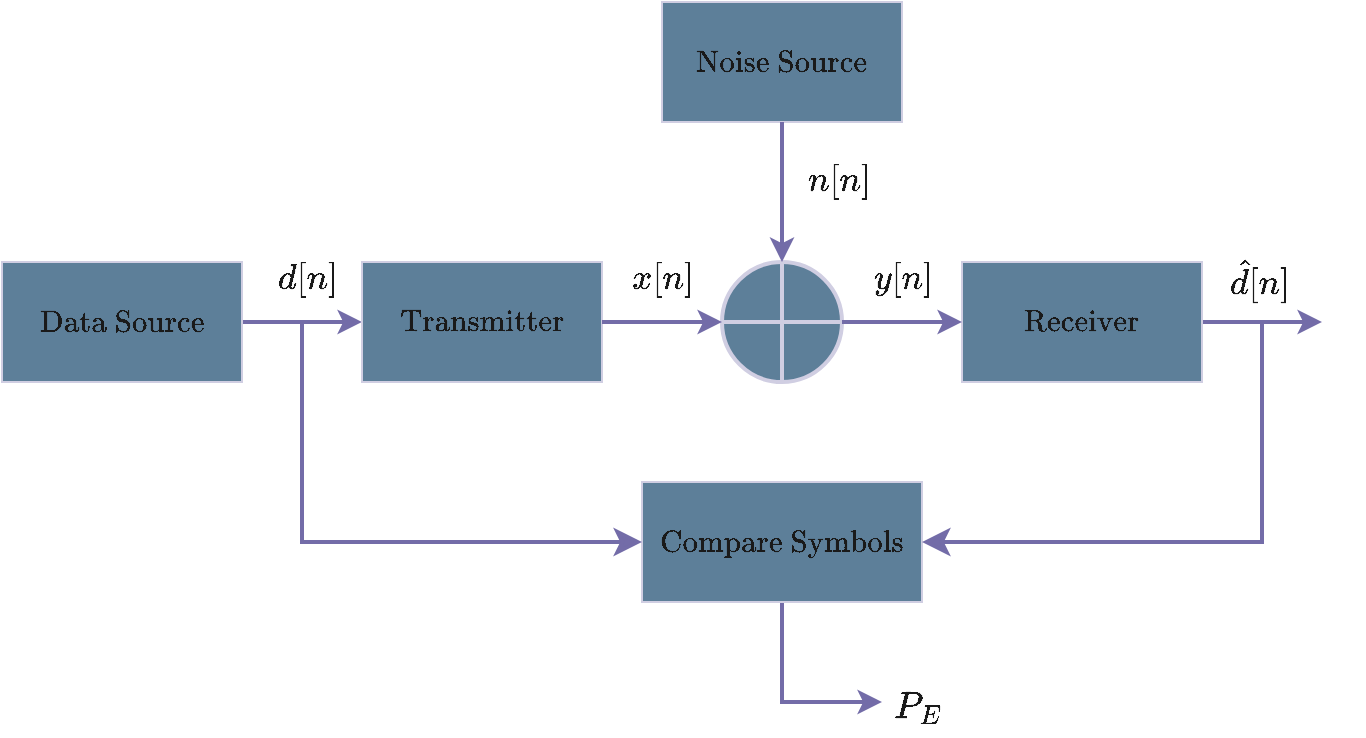<mxfile version="24.2.3" type="device">
  <diagram name="Pagina-1" id="WUGAkd99MYp_7FXPSHux">
    <mxGraphModel dx="1426" dy="751" grid="0" gridSize="7" guides="1" tooltips="1" connect="1" arrows="1" fold="1" page="1" pageScale="1" pageWidth="827" pageHeight="1169" math="1" shadow="0">
      <root>
        <mxCell id="0" />
        <mxCell id="1" parent="0" />
        <mxCell id="vmOnIAWEGa77J_aWSRN7-5" style="edgeStyle=orthogonalEdgeStyle;rounded=0;orthogonalLoop=1;jettySize=auto;html=1;entryX=0;entryY=0.5;entryDx=0;entryDy=0;strokeWidth=2;labelBackgroundColor=none;strokeColor=#736CA8;fontColor=default;" edge="1" parent="1" source="vmOnIAWEGa77J_aWSRN7-1" target="vmOnIAWEGa77J_aWSRN7-2">
          <mxGeometry relative="1" as="geometry" />
        </mxCell>
        <mxCell id="vmOnIAWEGa77J_aWSRN7-1" value="$$\text{Data Source}$$" style="rounded=0;whiteSpace=wrap;html=1;fontSize=13;labelBackgroundColor=none;fillColor=#5D7F99;strokeColor=#D0CEE2;fontColor=#1A1A1A;" vertex="1" parent="1">
          <mxGeometry x="140" y="220" width="120" height="60" as="geometry" />
        </mxCell>
        <mxCell id="vmOnIAWEGa77J_aWSRN7-2" value="$$\text{Transmitter}$$" style="rounded=0;whiteSpace=wrap;html=1;fontSize=13;labelBackgroundColor=none;fillColor=#5D7F99;strokeColor=#D0CEE2;fontColor=#1A1A1A;" vertex="1" parent="1">
          <mxGeometry x="320" y="220" width="120" height="60" as="geometry" />
        </mxCell>
        <mxCell id="vmOnIAWEGa77J_aWSRN7-3" value="" style="verticalLabelPosition=bottom;verticalAlign=top;html=1;shape=mxgraph.flowchart.summing_function;strokeWidth=2;labelBackgroundColor=none;fillColor=#5D7F99;strokeColor=#D0CEE2;fontColor=#1A1A1A;" vertex="1" parent="1">
          <mxGeometry x="500" y="220" width="60" height="60" as="geometry" />
        </mxCell>
        <mxCell id="vmOnIAWEGa77J_aWSRN7-4" style="edgeStyle=orthogonalEdgeStyle;rounded=0;orthogonalLoop=1;jettySize=auto;html=1;entryX=0;entryY=0.5;entryDx=0;entryDy=0;entryPerimeter=0;strokeWidth=2;labelBackgroundColor=none;strokeColor=#736CA8;fontColor=default;" edge="1" parent="1" source="vmOnIAWEGa77J_aWSRN7-2" target="vmOnIAWEGa77J_aWSRN7-3">
          <mxGeometry relative="1" as="geometry" />
        </mxCell>
        <mxCell id="vmOnIAWEGa77J_aWSRN7-13" style="edgeStyle=orthogonalEdgeStyle;rounded=0;orthogonalLoop=1;jettySize=auto;html=1;strokeWidth=2;labelBackgroundColor=none;strokeColor=#736CA8;fontColor=default;" edge="1" parent="1" source="vmOnIAWEGa77J_aWSRN7-6">
          <mxGeometry relative="1" as="geometry">
            <mxPoint x="800" y="250" as="targetPoint" />
          </mxGeometry>
        </mxCell>
        <mxCell id="vmOnIAWEGa77J_aWSRN7-6" value="$$\text{Receiver}$$" style="rounded=0;whiteSpace=wrap;html=1;fontSize=13;labelBackgroundColor=none;fillColor=#5D7F99;strokeColor=#D0CEE2;fontColor=#1A1A1A;" vertex="1" parent="1">
          <mxGeometry x="620" y="220" width="120" height="60" as="geometry" />
        </mxCell>
        <mxCell id="vmOnIAWEGa77J_aWSRN7-8" style="edgeStyle=orthogonalEdgeStyle;rounded=0;orthogonalLoop=1;jettySize=auto;html=1;entryX=0;entryY=0.5;entryDx=0;entryDy=0;strokeWidth=2;exitX=1;exitY=0.5;exitDx=0;exitDy=0;exitPerimeter=0;labelBackgroundColor=none;strokeColor=#736CA8;fontColor=default;" edge="1" parent="1" source="vmOnIAWEGa77J_aWSRN7-3" target="vmOnIAWEGa77J_aWSRN7-6">
          <mxGeometry relative="1" as="geometry">
            <mxPoint x="600" y="290" as="sourcePoint" />
            <mxPoint x="690" y="290" as="targetPoint" />
          </mxGeometry>
        </mxCell>
        <mxCell id="vmOnIAWEGa77J_aWSRN7-10" value="$$\text{Noise Source}$$" style="rounded=0;whiteSpace=wrap;html=1;fontSize=13;labelBackgroundColor=none;fillColor=#5D7F99;strokeColor=#D0CEE2;fontColor=#1A1A1A;" vertex="1" parent="1">
          <mxGeometry x="470" y="90" width="120" height="60" as="geometry" />
        </mxCell>
        <mxCell id="vmOnIAWEGa77J_aWSRN7-11" style="edgeStyle=orthogonalEdgeStyle;rounded=0;orthogonalLoop=1;jettySize=auto;html=1;entryX=0.5;entryY=0;entryDx=0;entryDy=0;entryPerimeter=0;strokeWidth=2;labelBackgroundColor=none;strokeColor=#736CA8;fontColor=default;" edge="1" parent="1" source="vmOnIAWEGa77J_aWSRN7-10" target="vmOnIAWEGa77J_aWSRN7-3">
          <mxGeometry relative="1" as="geometry" />
        </mxCell>
        <mxCell id="vmOnIAWEGa77J_aWSRN7-16" style="edgeStyle=orthogonalEdgeStyle;rounded=0;orthogonalLoop=1;jettySize=auto;html=1;strokeWidth=2;labelBackgroundColor=none;strokeColor=#736CA8;fontColor=default;" edge="1" parent="1" source="vmOnIAWEGa77J_aWSRN7-12">
          <mxGeometry relative="1" as="geometry">
            <mxPoint x="580" y="440" as="targetPoint" />
            <Array as="points">
              <mxPoint x="530" y="440" />
            </Array>
          </mxGeometry>
        </mxCell>
        <mxCell id="vmOnIAWEGa77J_aWSRN7-12" value="$$\text{Compare Symbols}$$" style="rounded=0;whiteSpace=wrap;html=1;fontSize=13;labelBackgroundColor=none;fillColor=#5D7F99;strokeColor=#D0CEE2;fontColor=#1A1A1A;" vertex="1" parent="1">
          <mxGeometry x="460" y="330" width="140" height="60" as="geometry" />
        </mxCell>
        <mxCell id="vmOnIAWEGa77J_aWSRN7-14" value="" style="edgeStyle=segmentEdgeStyle;endArrow=classic;html=1;curved=0;rounded=0;endSize=8;startSize=8;entryX=1;entryY=0.5;entryDx=0;entryDy=0;strokeWidth=2;labelBackgroundColor=none;strokeColor=#736CA8;fontColor=default;" edge="1" parent="1" target="vmOnIAWEGa77J_aWSRN7-12">
          <mxGeometry width="50" height="50" relative="1" as="geometry">
            <mxPoint x="770" y="250" as="sourcePoint" />
            <mxPoint x="600" y="240" as="targetPoint" />
            <Array as="points">
              <mxPoint x="770" y="360" />
            </Array>
          </mxGeometry>
        </mxCell>
        <mxCell id="vmOnIAWEGa77J_aWSRN7-15" value="" style="edgeStyle=segmentEdgeStyle;endArrow=classic;html=1;curved=0;rounded=0;endSize=8;startSize=8;entryX=0;entryY=0.5;entryDx=0;entryDy=0;strokeWidth=2;labelBackgroundColor=none;strokeColor=#736CA8;fontColor=default;" edge="1" parent="1" target="vmOnIAWEGa77J_aWSRN7-12">
          <mxGeometry width="50" height="50" relative="1" as="geometry">
            <mxPoint x="290" y="250" as="sourcePoint" />
            <mxPoint x="380" y="240" as="targetPoint" />
            <Array as="points">
              <mxPoint x="290" y="250" />
              <mxPoint x="290" y="410" />
            </Array>
          </mxGeometry>
        </mxCell>
        <mxCell id="vmOnIAWEGa77J_aWSRN7-17" value="$$P_E$$" style="text;html=1;align=center;verticalAlign=middle;resizable=0;points=[];autosize=1;strokeColor=none;fillColor=none;fontSize=16;labelBackgroundColor=none;fontColor=#1A1A1A;" vertex="1" parent="1">
          <mxGeometry x="553" y="427" width="90" height="30" as="geometry" />
        </mxCell>
        <mxCell id="vmOnIAWEGa77J_aWSRN7-18" value="$$d[n]$$" style="text;html=1;align=center;verticalAlign=middle;resizable=0;points=[];autosize=1;strokeColor=none;fillColor=none;fontSize=15;labelBackgroundColor=none;fontColor=#1A1A1A;" vertex="1" parent="1">
          <mxGeometry x="254" y="210" width="77" height="35" as="geometry" />
        </mxCell>
        <mxCell id="vmOnIAWEGa77J_aWSRN7-19" value="$$\hat d[n]$$" style="text;html=1;align=center;verticalAlign=middle;resizable=0;points=[];autosize=1;strokeColor=none;fillColor=none;fontSize=15;labelBackgroundColor=none;fontColor=#1A1A1A;" vertex="1" parent="1">
          <mxGeometry x="716" y="210" width="105" height="35" as="geometry" />
        </mxCell>
        <mxCell id="vmOnIAWEGa77J_aWSRN7-20" value="$$y[n]$$" style="text;html=1;align=center;verticalAlign=middle;resizable=0;points=[];autosize=1;strokeColor=none;fillColor=none;fontSize=15;labelBackgroundColor=none;fontColor=#1A1A1A;" vertex="1" parent="1">
          <mxGeometry x="551" y="210" width="77" height="35" as="geometry" />
        </mxCell>
        <mxCell id="vmOnIAWEGa77J_aWSRN7-21" value="$$x[n]$$" style="text;html=1;align=center;verticalAlign=middle;resizable=0;points=[];autosize=1;strokeColor=none;fillColor=none;fontSize=15;labelBackgroundColor=none;fontColor=#1A1A1A;" vertex="1" parent="1">
          <mxGeometry x="431" y="210" width="77" height="35" as="geometry" />
        </mxCell>
        <mxCell id="vmOnIAWEGa77J_aWSRN7-22" value="$$n[n]$$" style="text;html=1;align=center;verticalAlign=middle;resizable=0;points=[];autosize=1;strokeColor=none;fillColor=none;fontSize=15;labelBackgroundColor=none;fontColor=#1A1A1A;" vertex="1" parent="1">
          <mxGeometry x="519" y="161" width="77" height="35" as="geometry" />
        </mxCell>
      </root>
    </mxGraphModel>
  </diagram>
</mxfile>
